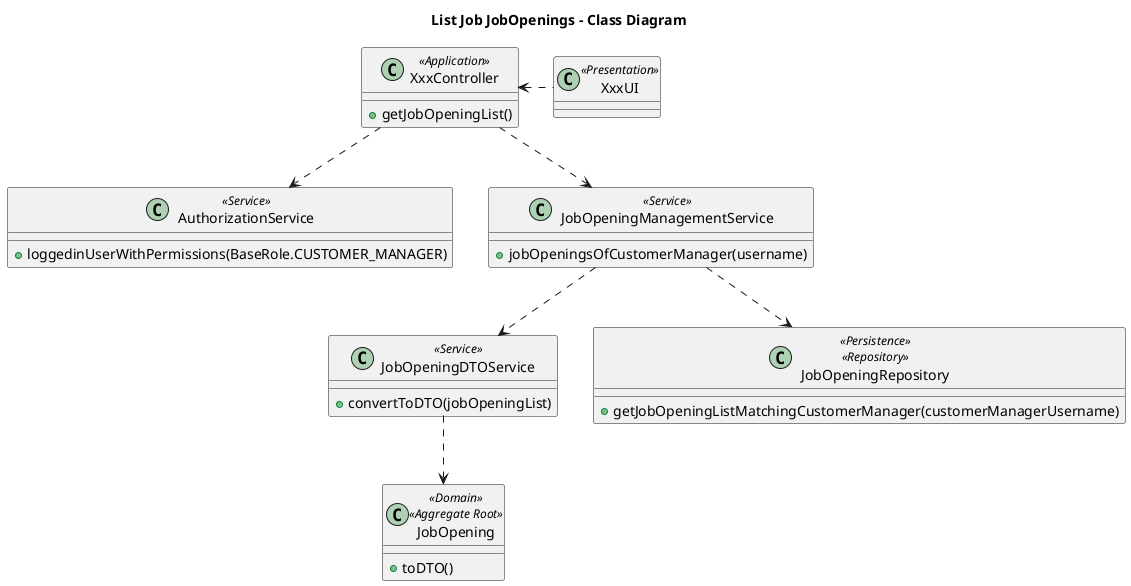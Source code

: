 @startuml class-diagram-get-job-openings
title List Job JobOpenings - Class Diagram


class XxxUI <<Presentation>> {
}

class XxxController <<Application>> {
    + getJobOpeningList()
}

class AuthorizationService <<Service>> {
    + loggedinUserWithPermissions(BaseRole.CUSTOMER_MANAGER)
}

class JobOpeningManagementService <<Service>> {
    + jobOpeningsOfCustomerManager(username)
}

class JobOpeningDTOService <<Service>> {
    + convertToDTO(jobOpeningList)
}

class JobOpening <<Domain>> <<Aggregate Root>> {
    + toDTO()
}

class JobOpeningRepository <<Persistence>> <<Repository>> {
    + getJobOpeningListMatchingCustomerManager(customerManagerUsername)
}


XxxUI .left.> XxxController

XxxController ..> AuthorizationService
XxxController ..> JobOpeningManagementService

JobOpeningManagementService ..> JobOpeningRepository
JobOpeningManagementService ..> JobOpeningDTOService

JobOpeningDTOService ..> JobOpening


@enduml
